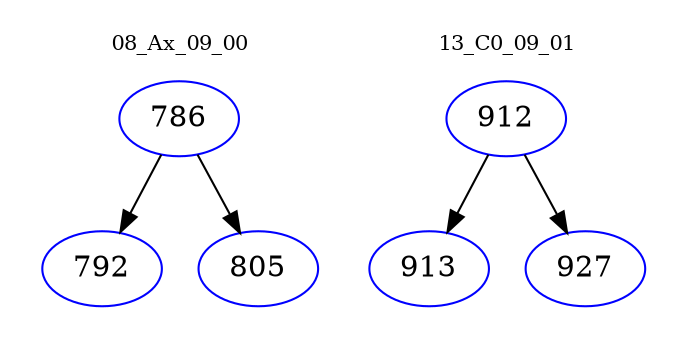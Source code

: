 digraph{
subgraph cluster_0 {
color = white
label = "08_Ax_09_00";
fontsize=10;
T0_786 [label="786", color="blue"]
T0_786 -> T0_792 [color="black"]
T0_792 [label="792", color="blue"]
T0_786 -> T0_805 [color="black"]
T0_805 [label="805", color="blue"]
}
subgraph cluster_1 {
color = white
label = "13_C0_09_01";
fontsize=10;
T1_912 [label="912", color="blue"]
T1_912 -> T1_913 [color="black"]
T1_913 [label="913", color="blue"]
T1_912 -> T1_927 [color="black"]
T1_927 [label="927", color="blue"]
}
}
